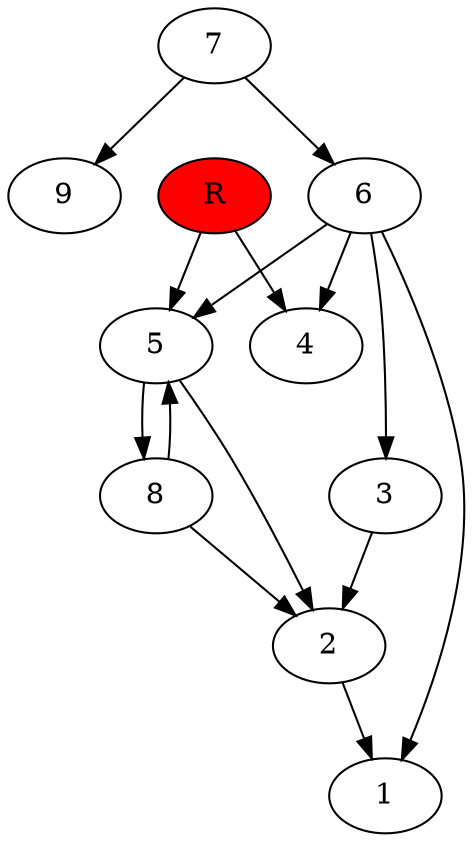 digraph prb18742 {
	1
	2
	3
	4
	5
	6
	7
	8
	R [fillcolor="#ff0000" style=filled]
	2 -> 1
	3 -> 2
	5 -> 2
	5 -> 8
	6 -> 1
	6 -> 3
	6 -> 4
	6 -> 5
	7 -> 6
	7 -> 9
	8 -> 2
	8 -> 5
	R -> 4
	R -> 5
}
